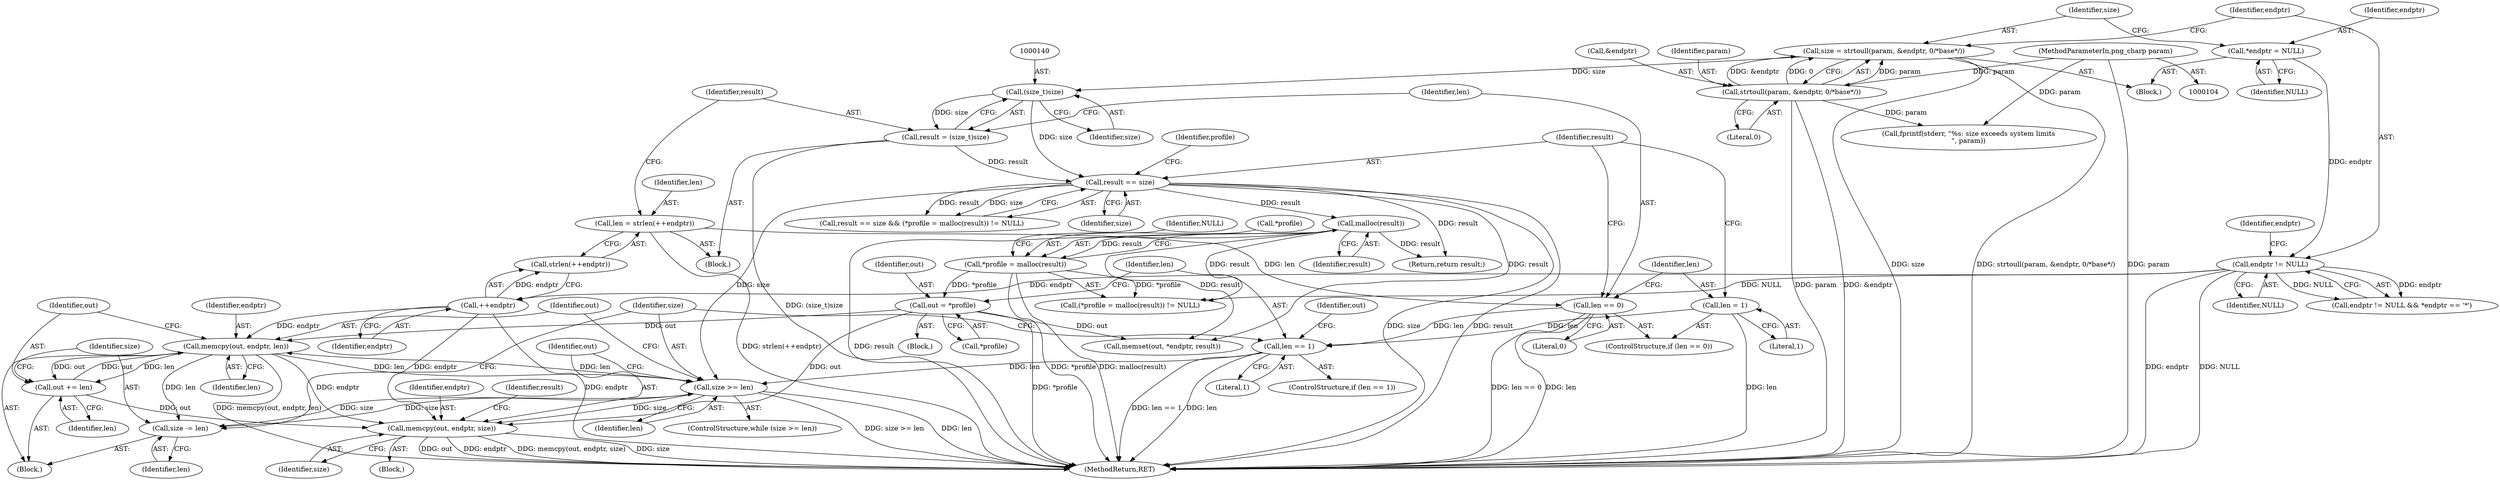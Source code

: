 digraph "0_Android_9d4853418ab2f754c2b63e091c29c5529b8b86ca_17@API" {
"1000193" [label="(Call,memcpy(out, endptr, size))"];
"1000187" [label="(Call,out += len)"];
"1000183" [label="(Call,memcpy(out, endptr, len))"];
"1000163" [label="(Call,out = *profile)"];
"1000155" [label="(Call,*profile = malloc(result))"];
"1000158" [label="(Call,malloc(result))"];
"1000151" [label="(Call,result == size)"];
"1000137" [label="(Call,result = (size_t)size)"];
"1000139" [label="(Call,(size_t)size)"];
"1000113" [label="(Call,size = strtoull(param, &endptr, 0/*base*/))"];
"1000115" [label="(Call,strtoull(param, &endptr, 0/*base*/))"];
"1000105" [label="(MethodParameterIn,png_charp param)"];
"1000134" [label="(Call,++endptr)"];
"1000122" [label="(Call,endptr != NULL)"];
"1000109" [label="(Call,*endptr = NULL)"];
"1000179" [label="(Call,size >= len)"];
"1000190" [label="(Call,size -= len)"];
"1000168" [label="(Call,len == 1)"];
"1000143" [label="(Call,len == 0)"];
"1000131" [label="(Call,len = strlen(++endptr))"];
"1000146" [label="(Call,len = 1)"];
"1000209" [label="(MethodReturn,RET)"];
"1000116" [label="(Identifier,param)"];
"1000133" [label="(Call,strlen(++endptr))"];
"1000190" [label="(Call,size -= len)"];
"1000161" [label="(Block,)"];
"1000124" [label="(Identifier,NULL)"];
"1000177" [label="(Block,)"];
"1000194" [label="(Identifier,out)"];
"1000143" [label="(Call,len == 0)"];
"1000192" [label="(Identifier,len)"];
"1000156" [label="(Call,*profile)"];
"1000114" [label="(Identifier,size)"];
"1000137" [label="(Call,result = (size_t)size)"];
"1000168" [label="(Call,len == 1)"];
"1000150" [label="(Call,result == size && (*profile = malloc(result)) != NULL)"];
"1000141" [label="(Identifier,size)"];
"1000134" [label="(Call,++endptr)"];
"1000186" [label="(Identifier,len)"];
"1000184" [label="(Identifier,out)"];
"1000123" [label="(Identifier,endptr)"];
"1000195" [label="(Identifier,endptr)"];
"1000155" [label="(Call,*profile = malloc(result))"];
"1000152" [label="(Identifier,result)"];
"1000115" [label="(Call,strtoull(param, &endptr, 0/*base*/))"];
"1000182" [label="(Block,)"];
"1000164" [label="(Identifier,out)"];
"1000119" [label="(Literal,0)"];
"1000159" [label="(Identifier,result)"];
"1000198" [label="(Identifier,result)"];
"1000191" [label="(Identifier,size)"];
"1000105" [label="(MethodParameterIn,png_charp param)"];
"1000110" [label="(Identifier,endptr)"];
"1000187" [label="(Call,out += len)"];
"1000142" [label="(ControlStructure,if (len == 0))"];
"1000129" [label="(Block,)"];
"1000171" [label="(Call,memset(out, *endptr, result))"];
"1000145" [label="(Literal,0)"];
"1000138" [label="(Identifier,result)"];
"1000157" [label="(Identifier,profile)"];
"1000183" [label="(Call,memcpy(out, endptr, len))"];
"1000197" [label="(Return,return result;)"];
"1000127" [label="(Identifier,endptr)"];
"1000144" [label="(Identifier,len)"];
"1000178" [label="(ControlStructure,while (size >= len))"];
"1000201" [label="(Call,fprintf(stderr, \"%s: size exceeds system limits\n\", param))"];
"1000117" [label="(Call,&endptr)"];
"1000189" [label="(Identifier,len)"];
"1000107" [label="(Block,)"];
"1000135" [label="(Identifier,endptr)"];
"1000170" [label="(Literal,1)"];
"1000146" [label="(Call,len = 1)"];
"1000121" [label="(Call,endptr != NULL && *endptr == '*')"];
"1000111" [label="(Identifier,NULL)"];
"1000139" [label="(Call,(size_t)size)"];
"1000158" [label="(Call,malloc(result))"];
"1000196" [label="(Identifier,size)"];
"1000148" [label="(Literal,1)"];
"1000180" [label="(Identifier,size)"];
"1000163" [label="(Call,out = *profile)"];
"1000153" [label="(Identifier,size)"];
"1000113" [label="(Call,size = strtoull(param, &endptr, 0/*base*/))"];
"1000109" [label="(Call,*endptr = NULL)"];
"1000132" [label="(Identifier,len)"];
"1000154" [label="(Call,(*profile = malloc(result)) != NULL)"];
"1000122" [label="(Call,endptr != NULL)"];
"1000188" [label="(Identifier,out)"];
"1000172" [label="(Identifier,out)"];
"1000160" [label="(Identifier,NULL)"];
"1000179" [label="(Call,size >= len)"];
"1000147" [label="(Identifier,len)"];
"1000193" [label="(Call,memcpy(out, endptr, size))"];
"1000181" [label="(Identifier,len)"];
"1000167" [label="(ControlStructure,if (len == 1))"];
"1000185" [label="(Identifier,endptr)"];
"1000131" [label="(Call,len = strlen(++endptr))"];
"1000151" [label="(Call,result == size)"];
"1000169" [label="(Identifier,len)"];
"1000165" [label="(Call,*profile)"];
"1000193" -> "1000177"  [label="AST: "];
"1000193" -> "1000196"  [label="CFG: "];
"1000194" -> "1000193"  [label="AST: "];
"1000195" -> "1000193"  [label="AST: "];
"1000196" -> "1000193"  [label="AST: "];
"1000198" -> "1000193"  [label="CFG: "];
"1000193" -> "1000209"  [label="DDG: out"];
"1000193" -> "1000209"  [label="DDG: endptr"];
"1000193" -> "1000209"  [label="DDG: memcpy(out, endptr, size)"];
"1000193" -> "1000209"  [label="DDG: size"];
"1000187" -> "1000193"  [label="DDG: out"];
"1000163" -> "1000193"  [label="DDG: out"];
"1000183" -> "1000193"  [label="DDG: endptr"];
"1000134" -> "1000193"  [label="DDG: endptr"];
"1000179" -> "1000193"  [label="DDG: size"];
"1000187" -> "1000182"  [label="AST: "];
"1000187" -> "1000189"  [label="CFG: "];
"1000188" -> "1000187"  [label="AST: "];
"1000189" -> "1000187"  [label="AST: "];
"1000191" -> "1000187"  [label="CFG: "];
"1000187" -> "1000183"  [label="DDG: out"];
"1000183" -> "1000187"  [label="DDG: len"];
"1000183" -> "1000187"  [label="DDG: out"];
"1000183" -> "1000182"  [label="AST: "];
"1000183" -> "1000186"  [label="CFG: "];
"1000184" -> "1000183"  [label="AST: "];
"1000185" -> "1000183"  [label="AST: "];
"1000186" -> "1000183"  [label="AST: "];
"1000188" -> "1000183"  [label="CFG: "];
"1000183" -> "1000209"  [label="DDG: memcpy(out, endptr, len)"];
"1000183" -> "1000179"  [label="DDG: len"];
"1000163" -> "1000183"  [label="DDG: out"];
"1000134" -> "1000183"  [label="DDG: endptr"];
"1000179" -> "1000183"  [label="DDG: len"];
"1000183" -> "1000190"  [label="DDG: len"];
"1000163" -> "1000161"  [label="AST: "];
"1000163" -> "1000165"  [label="CFG: "];
"1000164" -> "1000163"  [label="AST: "];
"1000165" -> "1000163"  [label="AST: "];
"1000169" -> "1000163"  [label="CFG: "];
"1000163" -> "1000209"  [label="DDG: *profile"];
"1000155" -> "1000163"  [label="DDG: *profile"];
"1000163" -> "1000171"  [label="DDG: out"];
"1000155" -> "1000154"  [label="AST: "];
"1000155" -> "1000158"  [label="CFG: "];
"1000156" -> "1000155"  [label="AST: "];
"1000158" -> "1000155"  [label="AST: "];
"1000160" -> "1000155"  [label="CFG: "];
"1000155" -> "1000209"  [label="DDG: *profile"];
"1000155" -> "1000209"  [label="DDG: malloc(result)"];
"1000155" -> "1000154"  [label="DDG: *profile"];
"1000158" -> "1000155"  [label="DDG: result"];
"1000158" -> "1000159"  [label="CFG: "];
"1000159" -> "1000158"  [label="AST: "];
"1000158" -> "1000209"  [label="DDG: result"];
"1000158" -> "1000154"  [label="DDG: result"];
"1000151" -> "1000158"  [label="DDG: result"];
"1000158" -> "1000171"  [label="DDG: result"];
"1000158" -> "1000197"  [label="DDG: result"];
"1000151" -> "1000150"  [label="AST: "];
"1000151" -> "1000153"  [label="CFG: "];
"1000152" -> "1000151"  [label="AST: "];
"1000153" -> "1000151"  [label="AST: "];
"1000157" -> "1000151"  [label="CFG: "];
"1000150" -> "1000151"  [label="CFG: "];
"1000151" -> "1000209"  [label="DDG: size"];
"1000151" -> "1000209"  [label="DDG: result"];
"1000151" -> "1000150"  [label="DDG: result"];
"1000151" -> "1000150"  [label="DDG: size"];
"1000137" -> "1000151"  [label="DDG: result"];
"1000139" -> "1000151"  [label="DDG: size"];
"1000151" -> "1000171"  [label="DDG: result"];
"1000151" -> "1000179"  [label="DDG: size"];
"1000151" -> "1000197"  [label="DDG: result"];
"1000137" -> "1000129"  [label="AST: "];
"1000137" -> "1000139"  [label="CFG: "];
"1000138" -> "1000137"  [label="AST: "];
"1000139" -> "1000137"  [label="AST: "];
"1000144" -> "1000137"  [label="CFG: "];
"1000137" -> "1000209"  [label="DDG: (size_t)size"];
"1000139" -> "1000137"  [label="DDG: size"];
"1000139" -> "1000141"  [label="CFG: "];
"1000140" -> "1000139"  [label="AST: "];
"1000141" -> "1000139"  [label="AST: "];
"1000113" -> "1000139"  [label="DDG: size"];
"1000113" -> "1000107"  [label="AST: "];
"1000113" -> "1000115"  [label="CFG: "];
"1000114" -> "1000113"  [label="AST: "];
"1000115" -> "1000113"  [label="AST: "];
"1000123" -> "1000113"  [label="CFG: "];
"1000113" -> "1000209"  [label="DDG: size"];
"1000113" -> "1000209"  [label="DDG: strtoull(param, &endptr, 0/*base*/)"];
"1000115" -> "1000113"  [label="DDG: param"];
"1000115" -> "1000113"  [label="DDG: &endptr"];
"1000115" -> "1000113"  [label="DDG: 0"];
"1000115" -> "1000119"  [label="CFG: "];
"1000116" -> "1000115"  [label="AST: "];
"1000117" -> "1000115"  [label="AST: "];
"1000119" -> "1000115"  [label="AST: "];
"1000115" -> "1000209"  [label="DDG: &endptr"];
"1000115" -> "1000209"  [label="DDG: param"];
"1000105" -> "1000115"  [label="DDG: param"];
"1000115" -> "1000201"  [label="DDG: param"];
"1000105" -> "1000104"  [label="AST: "];
"1000105" -> "1000209"  [label="DDG: param"];
"1000105" -> "1000201"  [label="DDG: param"];
"1000134" -> "1000133"  [label="AST: "];
"1000134" -> "1000135"  [label="CFG: "];
"1000135" -> "1000134"  [label="AST: "];
"1000133" -> "1000134"  [label="CFG: "];
"1000134" -> "1000209"  [label="DDG: endptr"];
"1000134" -> "1000133"  [label="DDG: endptr"];
"1000122" -> "1000134"  [label="DDG: endptr"];
"1000122" -> "1000121"  [label="AST: "];
"1000122" -> "1000124"  [label="CFG: "];
"1000123" -> "1000122"  [label="AST: "];
"1000124" -> "1000122"  [label="AST: "];
"1000127" -> "1000122"  [label="CFG: "];
"1000121" -> "1000122"  [label="CFG: "];
"1000122" -> "1000209"  [label="DDG: endptr"];
"1000122" -> "1000209"  [label="DDG: NULL"];
"1000122" -> "1000121"  [label="DDG: endptr"];
"1000122" -> "1000121"  [label="DDG: NULL"];
"1000109" -> "1000122"  [label="DDG: endptr"];
"1000122" -> "1000154"  [label="DDG: NULL"];
"1000109" -> "1000107"  [label="AST: "];
"1000109" -> "1000111"  [label="CFG: "];
"1000110" -> "1000109"  [label="AST: "];
"1000111" -> "1000109"  [label="AST: "];
"1000114" -> "1000109"  [label="CFG: "];
"1000179" -> "1000178"  [label="AST: "];
"1000179" -> "1000181"  [label="CFG: "];
"1000180" -> "1000179"  [label="AST: "];
"1000181" -> "1000179"  [label="AST: "];
"1000184" -> "1000179"  [label="CFG: "];
"1000194" -> "1000179"  [label="CFG: "];
"1000179" -> "1000209"  [label="DDG: size >= len"];
"1000179" -> "1000209"  [label="DDG: len"];
"1000190" -> "1000179"  [label="DDG: size"];
"1000168" -> "1000179"  [label="DDG: len"];
"1000179" -> "1000190"  [label="DDG: size"];
"1000190" -> "1000182"  [label="AST: "];
"1000190" -> "1000192"  [label="CFG: "];
"1000191" -> "1000190"  [label="AST: "];
"1000192" -> "1000190"  [label="AST: "];
"1000180" -> "1000190"  [label="CFG: "];
"1000168" -> "1000167"  [label="AST: "];
"1000168" -> "1000170"  [label="CFG: "];
"1000169" -> "1000168"  [label="AST: "];
"1000170" -> "1000168"  [label="AST: "];
"1000172" -> "1000168"  [label="CFG: "];
"1000180" -> "1000168"  [label="CFG: "];
"1000168" -> "1000209"  [label="DDG: len == 1"];
"1000168" -> "1000209"  [label="DDG: len"];
"1000143" -> "1000168"  [label="DDG: len"];
"1000146" -> "1000168"  [label="DDG: len"];
"1000143" -> "1000142"  [label="AST: "];
"1000143" -> "1000145"  [label="CFG: "];
"1000144" -> "1000143"  [label="AST: "];
"1000145" -> "1000143"  [label="AST: "];
"1000147" -> "1000143"  [label="CFG: "];
"1000152" -> "1000143"  [label="CFG: "];
"1000143" -> "1000209"  [label="DDG: len"];
"1000143" -> "1000209"  [label="DDG: len == 0"];
"1000131" -> "1000143"  [label="DDG: len"];
"1000131" -> "1000129"  [label="AST: "];
"1000131" -> "1000133"  [label="CFG: "];
"1000132" -> "1000131"  [label="AST: "];
"1000133" -> "1000131"  [label="AST: "];
"1000138" -> "1000131"  [label="CFG: "];
"1000131" -> "1000209"  [label="DDG: strlen(++endptr)"];
"1000146" -> "1000142"  [label="AST: "];
"1000146" -> "1000148"  [label="CFG: "];
"1000147" -> "1000146"  [label="AST: "];
"1000148" -> "1000146"  [label="AST: "];
"1000152" -> "1000146"  [label="CFG: "];
"1000146" -> "1000209"  [label="DDG: len"];
}
